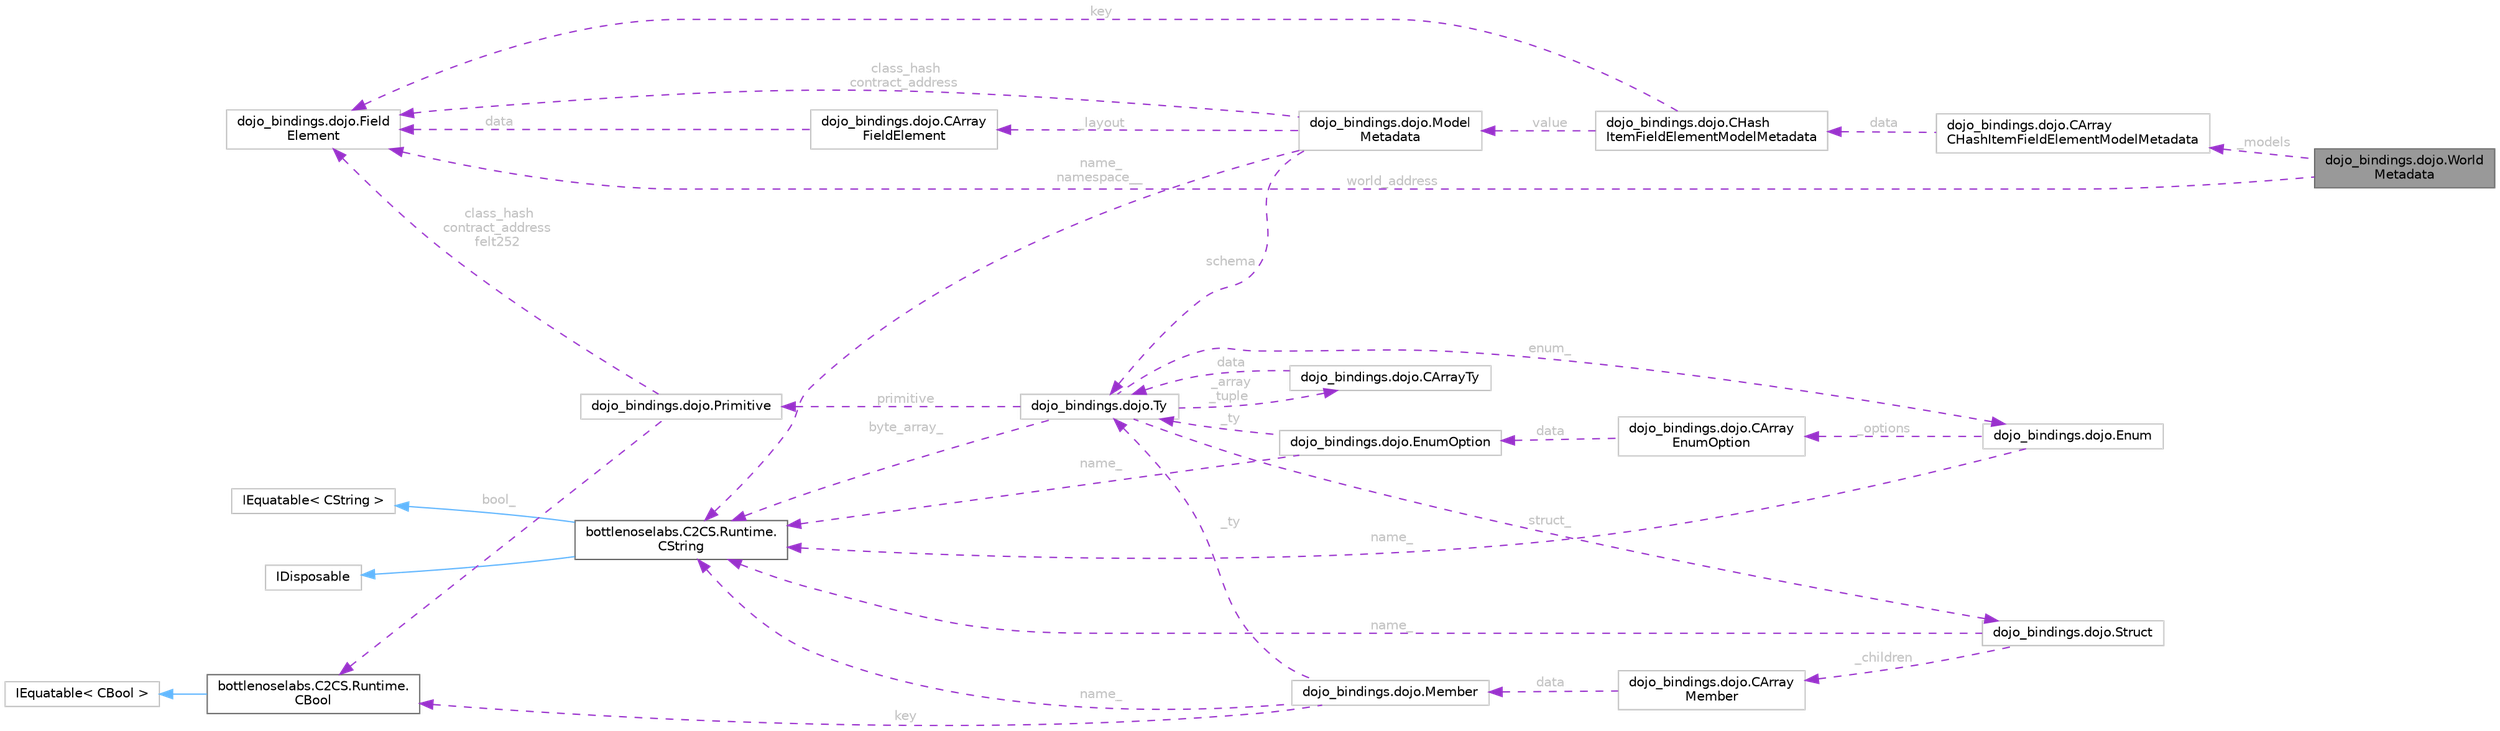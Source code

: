 digraph "dojo_bindings.dojo.WorldMetadata"
{
 // LATEX_PDF_SIZE
  bgcolor="transparent";
  edge [fontname=Helvetica,fontsize=10,labelfontname=Helvetica,labelfontsize=10];
  node [fontname=Helvetica,fontsize=10,shape=box,height=0.2,width=0.4];
  rankdir="LR";
  Node1 [id="Node000001",label="dojo_bindings.dojo.World\lMetadata",height=0.2,width=0.4,color="gray40", fillcolor="grey60", style="filled", fontcolor="black",tooltip=" "];
  Node2 -> Node1 [id="edge1_Node000001_Node000002",dir="back",color="darkorchid3",style="dashed",tooltip=" ",label=" world_address",fontcolor="grey" ];
  Node2 [id="Node000002",label="dojo_bindings.dojo.Field\lElement",height=0.2,width=0.4,color="grey75", fillcolor="white", style="filled",URL="$structdojo__bindings_1_1dojo_1_1_field_element.html",tooltip=" "];
  Node3 -> Node1 [id="edge2_Node000001_Node000003",dir="back",color="darkorchid3",style="dashed",tooltip=" ",label=" _models",fontcolor="grey" ];
  Node3 [id="Node000003",label="dojo_bindings.dojo.CArray\lCHashItemFieldElementModelMetadata",height=0.2,width=0.4,color="grey75", fillcolor="white", style="filled",URL="$structdojo__bindings_1_1dojo_1_1_c_array_c_hash_item_field_element_model_metadata.html",tooltip=" "];
  Node4 -> Node3 [id="edge3_Node000003_Node000004",dir="back",color="darkorchid3",style="dashed",tooltip=" ",label=" data",fontcolor="grey" ];
  Node4 [id="Node000004",label="dojo_bindings.dojo.CHash\lItemFieldElementModelMetadata",height=0.2,width=0.4,color="grey75", fillcolor="white", style="filled",URL="$structdojo__bindings_1_1dojo_1_1_c_hash_item_field_element_model_metadata.html",tooltip=" "];
  Node2 -> Node4 [id="edge4_Node000004_Node000002",dir="back",color="darkorchid3",style="dashed",tooltip=" ",label=" key",fontcolor="grey" ];
  Node5 -> Node4 [id="edge5_Node000004_Node000005",dir="back",color="darkorchid3",style="dashed",tooltip=" ",label=" value",fontcolor="grey" ];
  Node5 [id="Node000005",label="dojo_bindings.dojo.Model\lMetadata",height=0.2,width=0.4,color="grey75", fillcolor="white", style="filled",URL="$structdojo__bindings_1_1dojo_1_1_model_metadata.html",tooltip=" "];
  Node6 -> Node5 [id="edge6_Node000005_Node000006",dir="back",color="darkorchid3",style="dashed",tooltip=" ",label=" schema",fontcolor="grey" ];
  Node6 [id="Node000006",label="dojo_bindings.dojo.Ty",height=0.2,width=0.4,color="grey75", fillcolor="white", style="filled",URL="$structdojo__bindings_1_1dojo_1_1_ty.html",tooltip=" "];
  Node7 -> Node6 [id="edge7_Node000006_Node000007",dir="back",color="darkorchid3",style="dashed",tooltip=" ",label=" struct_",fontcolor="grey" ];
  Node7 [id="Node000007",label="dojo_bindings.dojo.Struct",height=0.2,width=0.4,color="grey75", fillcolor="white", style="filled",URL="$structdojo__bindings_1_1dojo_1_1_struct.html",tooltip=" "];
  Node8 -> Node7 [id="edge8_Node000007_Node000008",dir="back",color="darkorchid3",style="dashed",tooltip=" ",label=" name_",fontcolor="grey" ];
  Node8 [id="Node000008",label="bottlenoselabs.C2CS.Runtime.\lCString",height=0.2,width=0.4,color="gray40", fillcolor="white", style="filled",URL="$structbottlenoselabs_1_1_c2_c_s_1_1_runtime_1_1_c_string.html",tooltip="A pointer value type of bytes that represent a string; the C type char*."];
  Node9 -> Node8 [id="edge9_Node000008_Node000009",dir="back",color="steelblue1",style="solid",tooltip=" "];
  Node9 [id="Node000009",label="IEquatable\< CString \>",height=0.2,width=0.4,color="grey75", fillcolor="white", style="filled",tooltip=" "];
  Node10 -> Node8 [id="edge10_Node000008_Node000010",dir="back",color="steelblue1",style="solid",tooltip=" "];
  Node10 [id="Node000010",label="IDisposable",height=0.2,width=0.4,color="grey75", fillcolor="white", style="filled",tooltip=" "];
  Node11 -> Node7 [id="edge11_Node000007_Node000011",dir="back",color="darkorchid3",style="dashed",tooltip=" ",label=" _children",fontcolor="grey" ];
  Node11 [id="Node000011",label="dojo_bindings.dojo.CArray\lMember",height=0.2,width=0.4,color="grey75", fillcolor="white", style="filled",URL="$structdojo__bindings_1_1dojo_1_1_c_array_member.html",tooltip=" "];
  Node12 -> Node11 [id="edge12_Node000011_Node000012",dir="back",color="darkorchid3",style="dashed",tooltip=" ",label=" data",fontcolor="grey" ];
  Node12 [id="Node000012",label="dojo_bindings.dojo.Member",height=0.2,width=0.4,color="grey75", fillcolor="white", style="filled",URL="$structdojo__bindings_1_1dojo_1_1_member.html",tooltip=" "];
  Node8 -> Node12 [id="edge13_Node000012_Node000008",dir="back",color="darkorchid3",style="dashed",tooltip=" ",label=" name_",fontcolor="grey" ];
  Node6 -> Node12 [id="edge14_Node000012_Node000006",dir="back",color="darkorchid3",style="dashed",tooltip=" ",label=" _ty",fontcolor="grey" ];
  Node13 -> Node12 [id="edge15_Node000012_Node000013",dir="back",color="darkorchid3",style="dashed",tooltip=" ",label=" key",fontcolor="grey" ];
  Node13 [id="Node000013",label="bottlenoselabs.C2CS.Runtime.\lCBool",height=0.2,width=0.4,color="gray40", fillcolor="white", style="filled",URL="$structbottlenoselabs_1_1_c2_c_s_1_1_runtime_1_1_c_bool.html",tooltip="A boolean value type with the same memory layout as a byte in both managed and unmanaged contexts; eq..."];
  Node14 -> Node13 [id="edge16_Node000013_Node000014",dir="back",color="steelblue1",style="solid",tooltip=" "];
  Node14 [id="Node000014",label="IEquatable\< CBool \>",height=0.2,width=0.4,color="grey75", fillcolor="white", style="filled",tooltip=" "];
  Node15 -> Node6 [id="edge17_Node000006_Node000015",dir="back",color="darkorchid3",style="dashed",tooltip=" ",label=" primitive",fontcolor="grey" ];
  Node15 [id="Node000015",label="dojo_bindings.dojo.Primitive",height=0.2,width=0.4,color="grey75", fillcolor="white", style="filled",URL="$structdojo__bindings_1_1dojo_1_1_primitive.html",tooltip=" "];
  Node13 -> Node15 [id="edge18_Node000015_Node000013",dir="back",color="darkorchid3",style="dashed",tooltip=" ",label=" bool_",fontcolor="grey" ];
  Node2 -> Node15 [id="edge19_Node000015_Node000002",dir="back",color="darkorchid3",style="dashed",tooltip=" ",label=" class_hash\ncontract_address\nfelt252",fontcolor="grey" ];
  Node16 -> Node6 [id="edge20_Node000006_Node000016",dir="back",color="darkorchid3",style="dashed",tooltip=" ",label=" enum_",fontcolor="grey" ];
  Node16 [id="Node000016",label="dojo_bindings.dojo.Enum",height=0.2,width=0.4,color="grey75", fillcolor="white", style="filled",URL="$structdojo__bindings_1_1dojo_1_1_enum.html",tooltip=" "];
  Node8 -> Node16 [id="edge21_Node000016_Node000008",dir="back",color="darkorchid3",style="dashed",tooltip=" ",label=" name_",fontcolor="grey" ];
  Node17 -> Node16 [id="edge22_Node000016_Node000017",dir="back",color="darkorchid3",style="dashed",tooltip=" ",label=" _options",fontcolor="grey" ];
  Node17 [id="Node000017",label="dojo_bindings.dojo.CArray\lEnumOption",height=0.2,width=0.4,color="grey75", fillcolor="white", style="filled",URL="$structdojo__bindings_1_1dojo_1_1_c_array_enum_option.html",tooltip=" "];
  Node18 -> Node17 [id="edge23_Node000017_Node000018",dir="back",color="darkorchid3",style="dashed",tooltip=" ",label=" data",fontcolor="grey" ];
  Node18 [id="Node000018",label="dojo_bindings.dojo.EnumOption",height=0.2,width=0.4,color="grey75", fillcolor="white", style="filled",URL="$structdojo__bindings_1_1dojo_1_1_enum_option.html",tooltip=" "];
  Node8 -> Node18 [id="edge24_Node000018_Node000008",dir="back",color="darkorchid3",style="dashed",tooltip=" ",label=" name_",fontcolor="grey" ];
  Node6 -> Node18 [id="edge25_Node000018_Node000006",dir="back",color="darkorchid3",style="dashed",tooltip=" ",label=" _ty",fontcolor="grey" ];
  Node19 -> Node6 [id="edge26_Node000006_Node000019",dir="back",color="darkorchid3",style="dashed",tooltip=" ",label=" _array\n_tuple",fontcolor="grey" ];
  Node19 [id="Node000019",label="dojo_bindings.dojo.CArrayTy",height=0.2,width=0.4,color="grey75", fillcolor="white", style="filled",URL="$structdojo__bindings_1_1dojo_1_1_c_array_ty.html",tooltip=" "];
  Node6 -> Node19 [id="edge27_Node000019_Node000006",dir="back",color="darkorchid3",style="dashed",tooltip=" ",label=" data",fontcolor="grey" ];
  Node8 -> Node6 [id="edge28_Node000006_Node000008",dir="back",color="darkorchid3",style="dashed",tooltip=" ",label=" byte_array_",fontcolor="grey" ];
  Node8 -> Node5 [id="edge29_Node000005_Node000008",dir="back",color="darkorchid3",style="dashed",tooltip=" ",label=" name_\nnamespace__",fontcolor="grey" ];
  Node2 -> Node5 [id="edge30_Node000005_Node000002",dir="back",color="darkorchid3",style="dashed",tooltip=" ",label=" class_hash\ncontract_address",fontcolor="grey" ];
  Node20 -> Node5 [id="edge31_Node000005_Node000020",dir="back",color="darkorchid3",style="dashed",tooltip=" ",label=" _layout",fontcolor="grey" ];
  Node20 [id="Node000020",label="dojo_bindings.dojo.CArray\lFieldElement",height=0.2,width=0.4,color="grey75", fillcolor="white", style="filled",URL="$structdojo__bindings_1_1dojo_1_1_c_array_field_element.html",tooltip=" "];
  Node2 -> Node20 [id="edge32_Node000020_Node000002",dir="back",color="darkorchid3",style="dashed",tooltip=" ",label=" data",fontcolor="grey" ];
}
